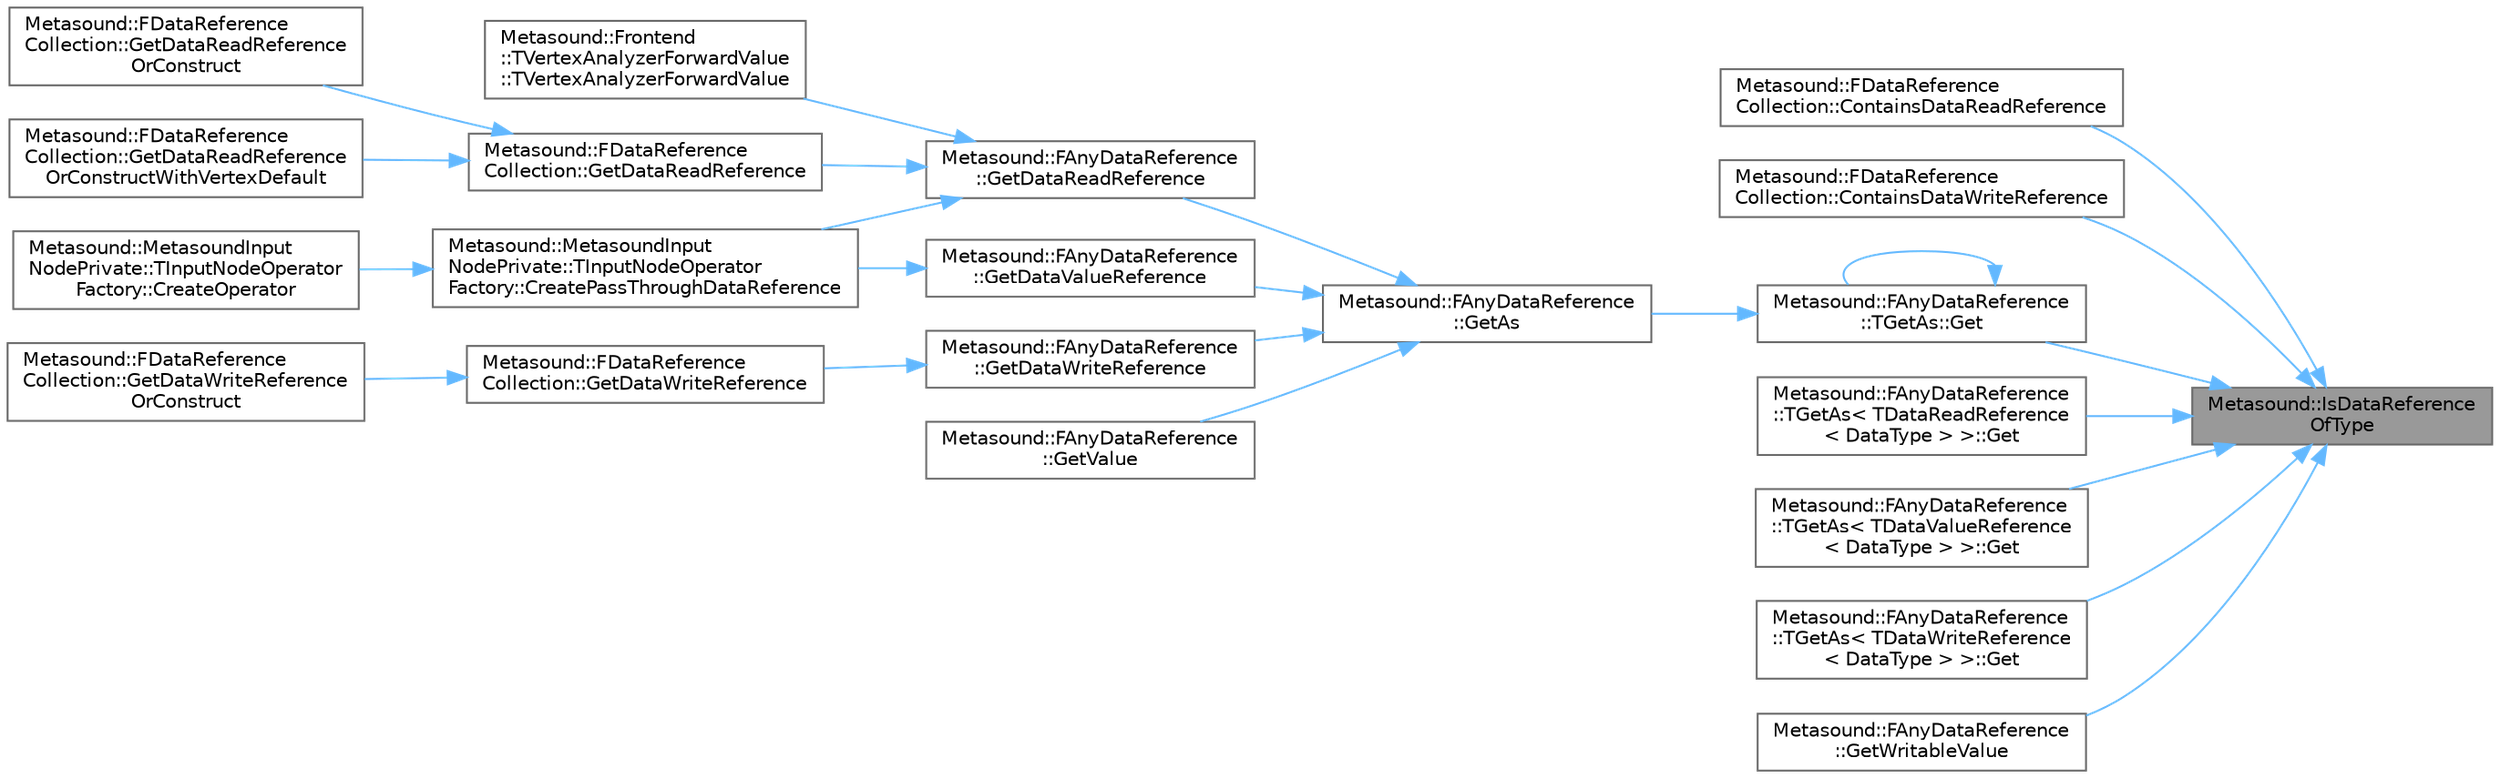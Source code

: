 digraph "Metasound::IsDataReferenceOfType"
{
 // INTERACTIVE_SVG=YES
 // LATEX_PDF_SIZE
  bgcolor="transparent";
  edge [fontname=Helvetica,fontsize=10,labelfontname=Helvetica,labelfontsize=10];
  node [fontname=Helvetica,fontsize=10,shape=box,height=0.2,width=0.4];
  rankdir="RL";
  Node1 [id="Node000001",label="Metasound::IsDataReference\lOfType",height=0.2,width=0.4,color="gray40", fillcolor="grey60", style="filled", fontcolor="black",tooltip="Test if an IDataReference contains the same data type as the template parameter."];
  Node1 -> Node2 [id="edge1_Node000001_Node000002",dir="back",color="steelblue1",style="solid",tooltip=" "];
  Node2 [id="Node000002",label="Metasound::FDataReference\lCollection::ContainsDataReadReference",height=0.2,width=0.4,color="grey40", fillcolor="white", style="filled",URL="$d5/db1/classMetasound_1_1FDataReferenceCollection.html#adcd00ac7f144e365620207dcf1e827f1",tooltip="Query whether a readable data reference is within the collection."];
  Node1 -> Node3 [id="edge2_Node000001_Node000003",dir="back",color="steelblue1",style="solid",tooltip=" "];
  Node3 [id="Node000003",label="Metasound::FDataReference\lCollection::ContainsDataWriteReference",height=0.2,width=0.4,color="grey40", fillcolor="white", style="filled",URL="$d5/db1/classMetasound_1_1FDataReferenceCollection.html#a05ae2d644d40981c45a65301974251ca",tooltip="Query whether a writable data reference is within the collection."];
  Node1 -> Node4 [id="edge3_Node000001_Node000004",dir="back",color="steelblue1",style="solid",tooltip=" "];
  Node4 [id="Node000004",label="Metasound::FAnyDataReference\l::TGetAs::Get",height=0.2,width=0.4,color="grey40", fillcolor="white", style="filled",URL="$d3/d0b/structMetasound_1_1FAnyDataReference_1_1TGetAs.html#a27001da8c8756969ded621e6a0d18115",tooltip=" "];
  Node4 -> Node4 [id="edge4_Node000004_Node000004",dir="back",color="steelblue1",style="solid",tooltip=" "];
  Node4 -> Node5 [id="edge5_Node000004_Node000005",dir="back",color="steelblue1",style="solid",tooltip=" "];
  Node5 [id="Node000005",label="Metasound::FAnyDataReference\l::GetAs",height=0.2,width=0.4,color="grey40", fillcolor="white", style="filled",URL="$d2/d0e/classMetasound_1_1FAnyDataReference.html#a353769afff095f715ec568cebbdfae9a",tooltip="Return the data in the specified format."];
  Node5 -> Node6 [id="edge6_Node000005_Node000006",dir="back",color="steelblue1",style="solid",tooltip=" "];
  Node6 [id="Node000006",label="Metasound::FAnyDataReference\l::GetDataReadReference",height=0.2,width=0.4,color="grey40", fillcolor="white", style="filled",URL="$d2/d0e/classMetasound_1_1FAnyDataReference.html#adc1bede55b15d38f0eff4849a065701a",tooltip="Get access to a TDataReadReference."];
  Node6 -> Node7 [id="edge7_Node000006_Node000007",dir="back",color="steelblue1",style="solid",tooltip=" "];
  Node7 [id="Node000007",label="Metasound::Frontend\l::TVertexAnalyzerForwardValue\l::TVertexAnalyzerForwardValue",height=0.2,width=0.4,color="grey40", fillcolor="white", style="filled",URL="$d5/dd4/classMetasound_1_1Frontend_1_1TVertexAnalyzerForwardValue.html#a21b83fcf3e5a20b3b9f2278fd0cd3d8e",tooltip=" "];
  Node6 -> Node8 [id="edge8_Node000006_Node000008",dir="back",color="steelblue1",style="solid",tooltip=" "];
  Node8 [id="Node000008",label="Metasound::MetasoundInput\lNodePrivate::TInputNodeOperator\lFactory::CreatePassThroughDataReference",height=0.2,width=0.4,color="grey40", fillcolor="white", style="filled",URL="$d4/d82/classMetasound_1_1MetasoundInputNodePrivate_1_1TInputNodeOperatorFactory.html#a0ef4fc7a5c0dc6a45f6b701c1673fbcb",tooltip=" "];
  Node8 -> Node9 [id="edge9_Node000008_Node000009",dir="back",color="steelblue1",style="solid",tooltip=" "];
  Node9 [id="Node000009",label="Metasound::MetasoundInput\lNodePrivate::TInputNodeOperator\lFactory::CreateOperator",height=0.2,width=0.4,color="grey40", fillcolor="white", style="filled",URL="$d4/d82/classMetasound_1_1MetasoundInputNodePrivate_1_1TInputNodeOperatorFactory.html#a398fcaa3c8f3bc23d962f842a178df35",tooltip=" "];
  Node6 -> Node10 [id="edge10_Node000006_Node000010",dir="back",color="steelblue1",style="solid",tooltip=" "];
  Node10 [id="Node000010",label="Metasound::FDataReference\lCollection::GetDataReadReference",height=0.2,width=0.4,color="grey40", fillcolor="white", style="filled",URL="$d5/db1/classMetasound_1_1FDataReferenceCollection.html#ac8cc7d9db37897cffd605d56419bcc51",tooltip="Returns a readable data ref from the collection."];
  Node10 -> Node11 [id="edge11_Node000010_Node000011",dir="back",color="steelblue1",style="solid",tooltip=" "];
  Node11 [id="Node000011",label="Metasound::FDataReference\lCollection::GetDataReadReference\lOrConstruct",height=0.2,width=0.4,color="grey40", fillcolor="white", style="filled",URL="$d5/db1/classMetasound_1_1FDataReferenceCollection.html#ad99fef34c19338f7f046b49b90f6346d",tooltip="Returns a readable data ref from the collection or construct one if one is not there."];
  Node10 -> Node12 [id="edge12_Node000010_Node000012",dir="back",color="steelblue1",style="solid",tooltip=" "];
  Node12 [id="Node000012",label="Metasound::FDataReference\lCollection::GetDataReadReference\lOrConstructWithVertexDefault",height=0.2,width=0.4,color="grey40", fillcolor="white", style="filled",URL="$d5/db1/classMetasound_1_1FDataReferenceCollection.html#ab11e245f9cdd97620ec1f208cf6bfb7d",tooltip="Returns a readable data ref from the collection or construct one if one is not there with the default..."];
  Node5 -> Node13 [id="edge13_Node000005_Node000013",dir="back",color="steelblue1",style="solid",tooltip=" "];
  Node13 [id="Node000013",label="Metasound::FAnyDataReference\l::GetDataValueReference",height=0.2,width=0.4,color="grey40", fillcolor="white", style="filled",URL="$d2/d0e/classMetasound_1_1FAnyDataReference.html#a47f864b1ee9c94a3674108a463d7385b",tooltip="Get access to a TDataValueReference."];
  Node13 -> Node8 [id="edge14_Node000013_Node000008",dir="back",color="steelblue1",style="solid",tooltip=" "];
  Node5 -> Node14 [id="edge15_Node000005_Node000014",dir="back",color="steelblue1",style="solid",tooltip=" "];
  Node14 [id="Node000014",label="Metasound::FAnyDataReference\l::GetDataWriteReference",height=0.2,width=0.4,color="grey40", fillcolor="white", style="filled",URL="$d2/d0e/classMetasound_1_1FAnyDataReference.html#ad06947633ed8d6e3b769bc324c6c9560",tooltip="Get access to a TDataWriteReference."];
  Node14 -> Node15 [id="edge16_Node000014_Node000015",dir="back",color="steelblue1",style="solid",tooltip=" "];
  Node15 [id="Node000015",label="Metasound::FDataReference\lCollection::GetDataWriteReference",height=0.2,width=0.4,color="grey40", fillcolor="white", style="filled",URL="$d5/db1/classMetasound_1_1FDataReferenceCollection.html#aa8947c7caf8518298510aa6e632b130b",tooltip="Returns a writable data ref from the collection."];
  Node15 -> Node16 [id="edge17_Node000015_Node000016",dir="back",color="steelblue1",style="solid",tooltip=" "];
  Node16 [id="Node000016",label="Metasound::FDataReference\lCollection::GetDataWriteReference\lOrConstruct",height=0.2,width=0.4,color="grey40", fillcolor="white", style="filled",URL="$d5/db1/classMetasound_1_1FDataReferenceCollection.html#a2a4c1cfe530cc527c34c67a7055d265a",tooltip="Returns a writable data ref from the collection or construct one if one is not there."];
  Node5 -> Node17 [id="edge18_Node000005_Node000017",dir="back",color="steelblue1",style="solid",tooltip=" "];
  Node17 [id="Node000017",label="Metasound::FAnyDataReference\l::GetValue",height=0.2,width=0.4,color="grey40", fillcolor="white", style="filled",URL="$d2/d0e/classMetasound_1_1FAnyDataReference.html#a58dfd278474897fb6ab641b648dd8710",tooltip="Returns the current value of a reference."];
  Node1 -> Node18 [id="edge19_Node000001_Node000018",dir="back",color="steelblue1",style="solid",tooltip=" "];
  Node18 [id="Node000018",label="Metasound::FAnyDataReference\l::TGetAs\< TDataReadReference\l\< DataType \> \>::Get",height=0.2,width=0.4,color="grey40", fillcolor="white", style="filled",URL="$d6/d6f/structMetasound_1_1FAnyDataReference_1_1TGetAs_3_01TDataReadReference_3_01DataType_01_4_01_4.html#a6876d8a3230ec7881f1a28704245e0eb",tooltip=" "];
  Node1 -> Node19 [id="edge20_Node000001_Node000019",dir="back",color="steelblue1",style="solid",tooltip=" "];
  Node19 [id="Node000019",label="Metasound::FAnyDataReference\l::TGetAs\< TDataValueReference\l\< DataType \> \>::Get",height=0.2,width=0.4,color="grey40", fillcolor="white", style="filled",URL="$db/d2e/structMetasound_1_1FAnyDataReference_1_1TGetAs_3_01TDataValueReference_3_01DataType_01_4_01_4.html#a571018db82ff0d1d9afb96b9d3214387",tooltip=" "];
  Node1 -> Node20 [id="edge21_Node000001_Node000020",dir="back",color="steelblue1",style="solid",tooltip=" "];
  Node20 [id="Node000020",label="Metasound::FAnyDataReference\l::TGetAs\< TDataWriteReference\l\< DataType \> \>::Get",height=0.2,width=0.4,color="grey40", fillcolor="white", style="filled",URL="$db/d91/structMetasound_1_1FAnyDataReference_1_1TGetAs_3_01TDataWriteReference_3_01DataType_01_4_01_4.html#a55b492d21b1207d4ba5c53ab5d0b57a4",tooltip=" "];
  Node1 -> Node21 [id="edge22_Node000001_Node000021",dir="back",color="steelblue1",style="solid",tooltip=" "];
  Node21 [id="Node000021",label="Metasound::FAnyDataReference\l::GetWritableValue",height=0.2,width=0.4,color="grey40", fillcolor="white", style="filled",URL="$d2/d0e/classMetasound_1_1FAnyDataReference.html#abcb2a171f7b97ad8b164049cae82286c",tooltip="Return a non-const pointer to the data."];
}
